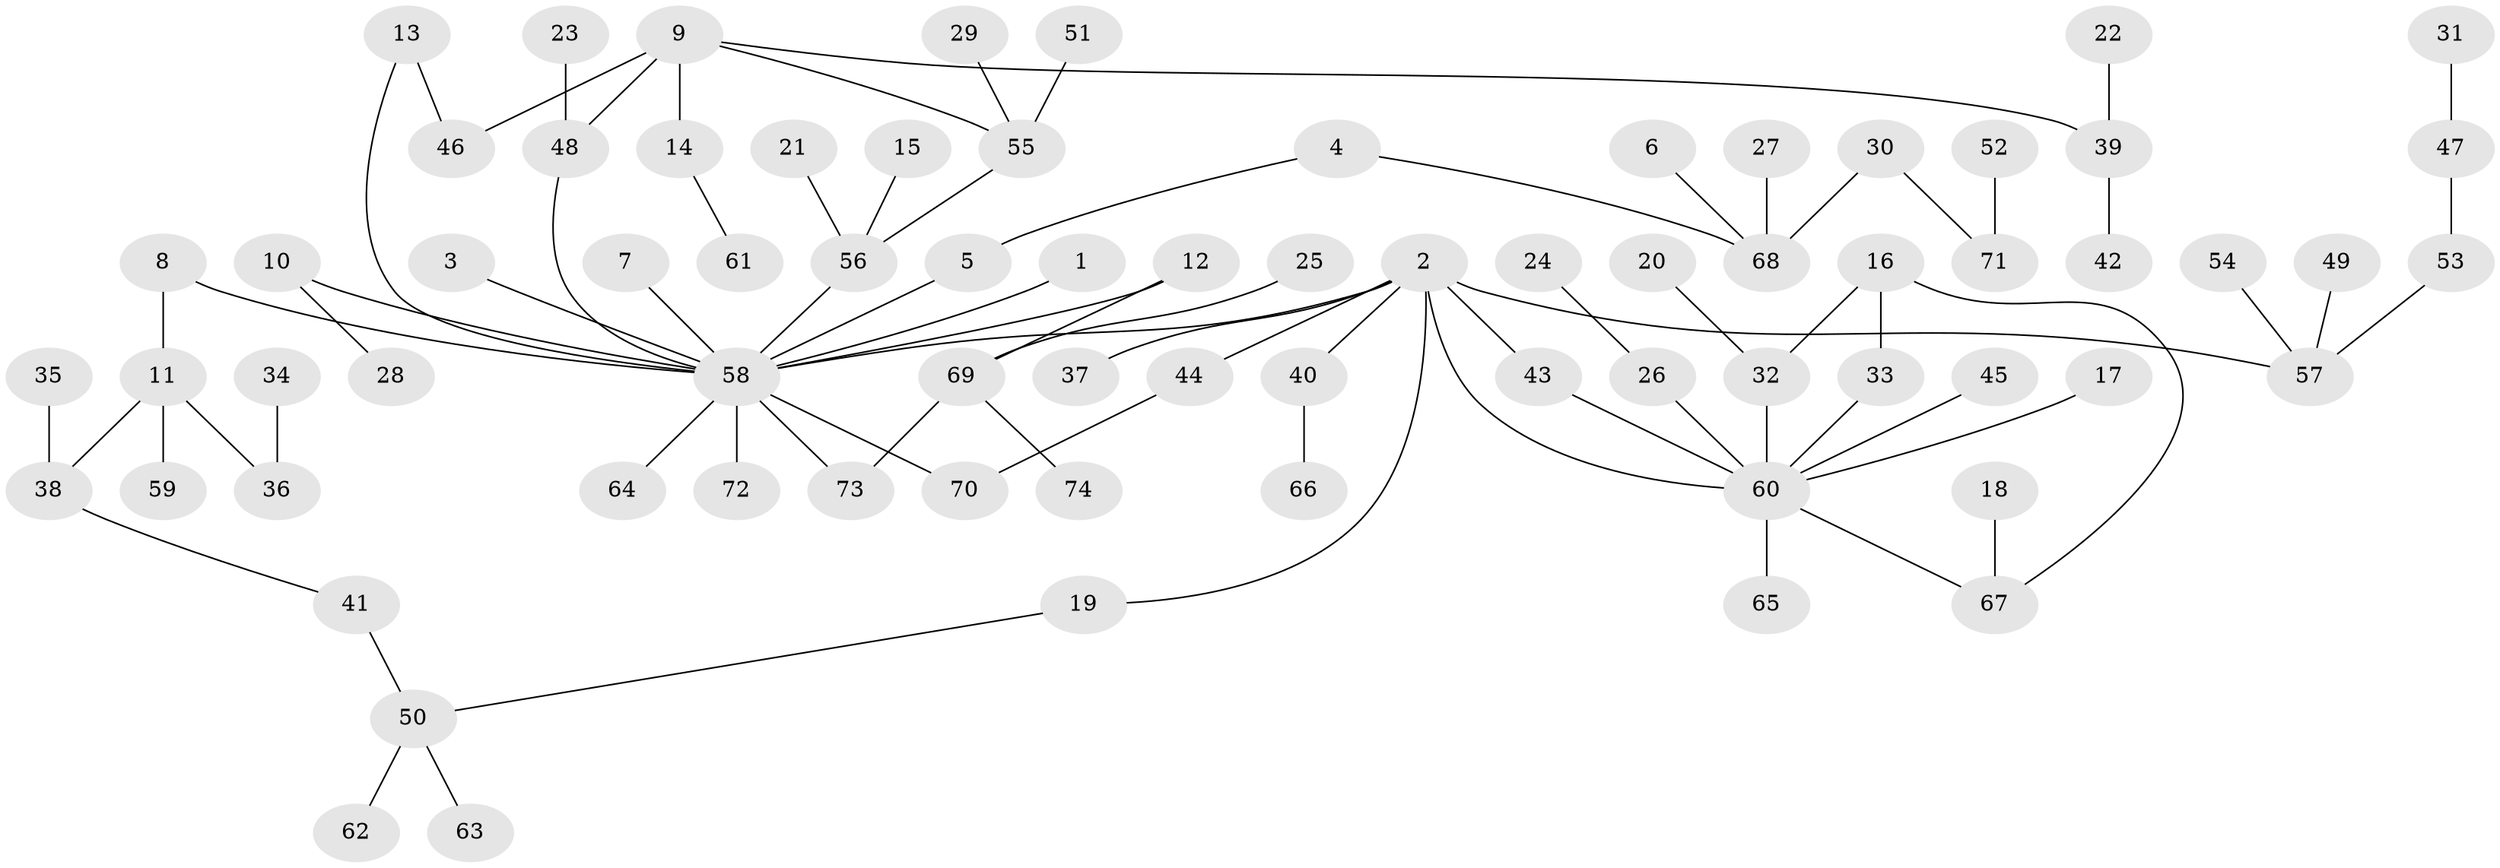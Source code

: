 // original degree distribution, {4: 0.06802721088435375, 10: 0.006802721088435374, 6: 0.034013605442176874, 3: 0.14965986394557823, 2: 0.2653061224489796, 1: 0.4489795918367347, 5: 0.027210884353741496}
// Generated by graph-tools (version 1.1) at 2025/25/03/09/25 03:25:27]
// undirected, 74 vertices, 81 edges
graph export_dot {
graph [start="1"]
  node [color=gray90,style=filled];
  1;
  2;
  3;
  4;
  5;
  6;
  7;
  8;
  9;
  10;
  11;
  12;
  13;
  14;
  15;
  16;
  17;
  18;
  19;
  20;
  21;
  22;
  23;
  24;
  25;
  26;
  27;
  28;
  29;
  30;
  31;
  32;
  33;
  34;
  35;
  36;
  37;
  38;
  39;
  40;
  41;
  42;
  43;
  44;
  45;
  46;
  47;
  48;
  49;
  50;
  51;
  52;
  53;
  54;
  55;
  56;
  57;
  58;
  59;
  60;
  61;
  62;
  63;
  64;
  65;
  66;
  67;
  68;
  69;
  70;
  71;
  72;
  73;
  74;
  1 -- 58 [weight=1.0];
  2 -- 19 [weight=1.0];
  2 -- 37 [weight=1.0];
  2 -- 40 [weight=1.0];
  2 -- 43 [weight=1.0];
  2 -- 44 [weight=1.0];
  2 -- 57 [weight=1.0];
  2 -- 58 [weight=1.0];
  2 -- 60 [weight=1.0];
  3 -- 58 [weight=1.0];
  4 -- 5 [weight=1.0];
  4 -- 68 [weight=1.0];
  5 -- 58 [weight=1.0];
  6 -- 68 [weight=1.0];
  7 -- 58 [weight=1.0];
  8 -- 11 [weight=1.0];
  8 -- 58 [weight=1.0];
  9 -- 14 [weight=1.0];
  9 -- 39 [weight=1.0];
  9 -- 46 [weight=1.0];
  9 -- 48 [weight=1.0];
  9 -- 55 [weight=1.0];
  10 -- 28 [weight=1.0];
  10 -- 58 [weight=1.0];
  11 -- 36 [weight=1.0];
  11 -- 38 [weight=1.0];
  11 -- 59 [weight=1.0];
  12 -- 58 [weight=1.0];
  12 -- 69 [weight=1.0];
  13 -- 46 [weight=1.0];
  13 -- 58 [weight=1.0];
  14 -- 61 [weight=1.0];
  15 -- 56 [weight=1.0];
  16 -- 32 [weight=1.0];
  16 -- 33 [weight=1.0];
  16 -- 67 [weight=1.0];
  17 -- 60 [weight=1.0];
  18 -- 67 [weight=1.0];
  19 -- 50 [weight=1.0];
  20 -- 32 [weight=1.0];
  21 -- 56 [weight=1.0];
  22 -- 39 [weight=1.0];
  23 -- 48 [weight=1.0];
  24 -- 26 [weight=1.0];
  25 -- 69 [weight=1.0];
  26 -- 60 [weight=1.0];
  27 -- 68 [weight=1.0];
  29 -- 55 [weight=1.0];
  30 -- 68 [weight=1.0];
  30 -- 71 [weight=1.0];
  31 -- 47 [weight=1.0];
  32 -- 60 [weight=2.0];
  33 -- 60 [weight=1.0];
  34 -- 36 [weight=1.0];
  35 -- 38 [weight=1.0];
  38 -- 41 [weight=1.0];
  39 -- 42 [weight=1.0];
  40 -- 66 [weight=1.0];
  41 -- 50 [weight=1.0];
  43 -- 60 [weight=1.0];
  44 -- 70 [weight=1.0];
  45 -- 60 [weight=1.0];
  47 -- 53 [weight=1.0];
  48 -- 58 [weight=1.0];
  49 -- 57 [weight=1.0];
  50 -- 62 [weight=1.0];
  50 -- 63 [weight=1.0];
  51 -- 55 [weight=1.0];
  52 -- 71 [weight=1.0];
  53 -- 57 [weight=1.0];
  54 -- 57 [weight=1.0];
  55 -- 56 [weight=1.0];
  56 -- 58 [weight=1.0];
  58 -- 64 [weight=1.0];
  58 -- 70 [weight=1.0];
  58 -- 72 [weight=1.0];
  58 -- 73 [weight=1.0];
  60 -- 65 [weight=1.0];
  60 -- 67 [weight=1.0];
  69 -- 73 [weight=1.0];
  69 -- 74 [weight=1.0];
}
